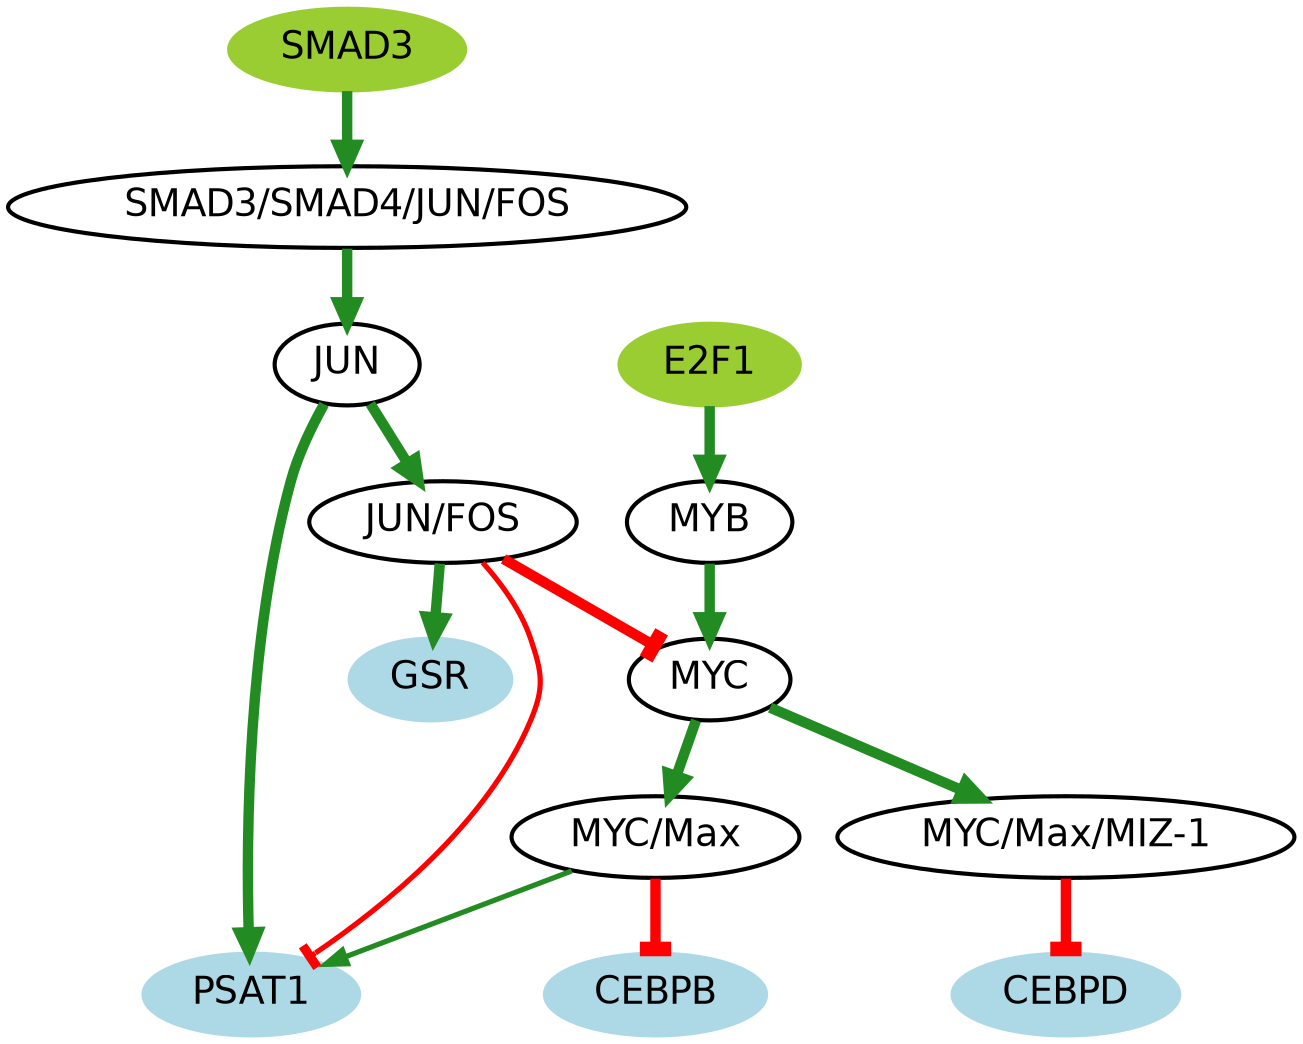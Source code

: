 digraph  {
"MYC/Max/MIZ-1" [color=black, fillcolor=white, fontname=Helvetica, fontsize=18, shape=ellipse, style="filled, bold"];
MYC [color=black, fillcolor=white, fontname=Helvetica, fontsize=18, shape=ellipse, style="filled, bold"];
CEBPD [color=lightblue, fillcolor=lightblue, fontname=Helvetica, fontsize=18, shape=ellipse, style="filled, bold"];
CEBPB [color=lightblue, fillcolor=lightblue, fontname=Helvetica, fontsize=18, shape=ellipse, style="filled, bold"];
"MYC/Max" [color=black, fillcolor=white, fontname=Helvetica, fontsize=18, shape=ellipse, style="filled, bold"];
"SMAD3/SMAD4/JUN/FOS" [color=black, fillcolor=white, fontname=Helvetica, fontsize=18, shape=ellipse, style="filled, bold"];
SMAD3 [color=olivedrab3, fillcolor=olivedrab3, fontname=Helvetica, fontsize=18, shape=ellipse, style="filled, bold"];
PSAT1 [color=lightblue, fillcolor=lightblue, fontname=Helvetica, fontsize=18, shape=ellipse, style="filled, bold"];
JUN [color=black, fillcolor=white, fontname=Helvetica, fontsize=18, shape=ellipse, style="filled, bold"];
"JUN/FOS" [color=black, fillcolor=white, fontname=Helvetica, fontsize=18, shape=ellipse, style="filled, bold"];
MYB [color=black, fillcolor=white, fontname=Helvetica, fontsize=18, shape=ellipse, style="filled, bold"];
E2F1 [color=olivedrab3, fillcolor=olivedrab3, fontname=Helvetica, fontsize=18, shape=ellipse, style="filled, bold"];
GSR [color=lightblue, fillcolor=lightblue, fontname=Helvetica, fontsize=18, shape=ellipse, style="filled, bold"];
"MYC/Max/MIZ-1" -> CEBPD  [arrowhead=tee, color=red, dir=forward, key=0, penwidth="5.0", sign="-1", weight="1.0"];
MYC -> "MYC/Max/MIZ-1"  [arrowhead=normal, color=forestgreen, dir=forward, key=0, penwidth="5.0", sign=1, weight="1.0"];
MYC -> "MYC/Max"  [arrowhead=normal, color=forestgreen, dir=forward, key=0, penwidth="5.0", sign=1, weight="1.0"];
"MYC/Max" -> CEBPB  [arrowhead=tee, color=red, dir=forward, key=0, penwidth="5.0", sign="-1", weight="1.0"];
"MYC/Max" -> PSAT1  [arrowhead=normal, color=forestgreen, dir=forward, key=0, penwidth="2.5", sign=1, weight="0.5"];
"SMAD3/SMAD4/JUN/FOS" -> JUN  [arrowhead=normal, color=forestgreen, dir=forward, key=0, penwidth="5.0", sign=1, weight="1.0"];
SMAD3 -> "SMAD3/SMAD4/JUN/FOS"  [arrowhead=normal, color=forestgreen, dir=forward, key=0, penwidth="5.0", sign=1, weight="1.0"];
JUN -> PSAT1  [arrowhead=normal, color=forestgreen, dir=forward, key=0, penwidth="5.0", sign=1, weight="1.0"];
JUN -> "JUN/FOS"  [arrowhead=normal, color=forestgreen, dir=forward, key=0, penwidth="5.0", sign=1, weight="1.0"];
"JUN/FOS" -> PSAT1  [arrowhead=tee, color=red, dir=forward, key=0, penwidth="2.5", sign="-1", weight="0.5"];
"JUN/FOS" -> MYC  [arrowhead=tee, color=red, dir=forward, key=0, penwidth="5.0", sign="-1", weight="1.0"];
"JUN/FOS" -> GSR  [arrowhead=normal, color=forestgreen, dir=forward, key=0, penwidth="5.0", sign=1, weight="1.0"];
MYB -> MYC  [arrowhead=normal, color=forestgreen, dir=forward, key=0, penwidth="5.0", sign=1, weight="1.0"];
E2F1 -> MYB  [arrowhead=normal, color=forestgreen, dir=forward, key=0, penwidth="5.0", sign=1, weight="1.0"];
}
